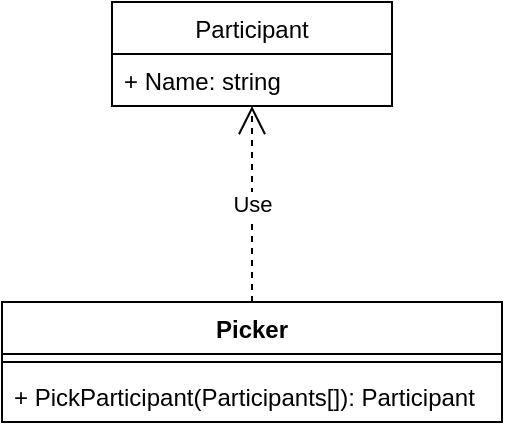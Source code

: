 <mxfile version="15.6.1" type="github">
  <diagram id="C5RBs43oDa-KdzZeNtuy" name="Page-1">
    <mxGraphModel dx="1422" dy="786" grid="1" gridSize="10" guides="1" tooltips="1" connect="1" arrows="1" fold="1" page="1" pageScale="1" pageWidth="827" pageHeight="1169" math="0" shadow="0">
      <root>
        <mxCell id="WIyWlLk6GJQsqaUBKTNV-0" />
        <mxCell id="WIyWlLk6GJQsqaUBKTNV-1" parent="WIyWlLk6GJQsqaUBKTNV-0" />
        <mxCell id="ApV3jQ9e0B8n8FwQHwEL-1" value="Participant" style="swimlane;fontStyle=0;childLayout=stackLayout;horizontal=1;startSize=26;fillColor=none;horizontalStack=0;resizeParent=1;resizeParentMax=0;resizeLast=0;collapsible=1;marginBottom=0;" vertex="1" parent="WIyWlLk6GJQsqaUBKTNV-1">
          <mxGeometry x="300" y="180" width="140" height="52" as="geometry" />
        </mxCell>
        <mxCell id="ApV3jQ9e0B8n8FwQHwEL-2" value="+ Name: string" style="text;strokeColor=none;fillColor=none;align=left;verticalAlign=top;spacingLeft=4;spacingRight=4;overflow=hidden;rotatable=0;points=[[0,0.5],[1,0.5]];portConstraint=eastwest;" vertex="1" parent="ApV3jQ9e0B8n8FwQHwEL-1">
          <mxGeometry y="26" width="140" height="26" as="geometry" />
        </mxCell>
        <mxCell id="ApV3jQ9e0B8n8FwQHwEL-9" value="Picker" style="swimlane;fontStyle=1;align=center;verticalAlign=top;childLayout=stackLayout;horizontal=1;startSize=26;horizontalStack=0;resizeParent=1;resizeParentMax=0;resizeLast=0;collapsible=1;marginBottom=0;" vertex="1" parent="WIyWlLk6GJQsqaUBKTNV-1">
          <mxGeometry x="245" y="330" width="250" height="60" as="geometry">
            <mxRectangle x="245" y="330" width="70" height="26" as="alternateBounds" />
          </mxGeometry>
        </mxCell>
        <mxCell id="ApV3jQ9e0B8n8FwQHwEL-11" value="" style="line;strokeWidth=1;fillColor=none;align=left;verticalAlign=middle;spacingTop=-1;spacingLeft=3;spacingRight=3;rotatable=0;labelPosition=right;points=[];portConstraint=eastwest;" vertex="1" parent="ApV3jQ9e0B8n8FwQHwEL-9">
          <mxGeometry y="26" width="250" height="8" as="geometry" />
        </mxCell>
        <object label="+ PickParticipant(Participants[]): Participant&#xa;" placeholders="1" id="ApV3jQ9e0B8n8FwQHwEL-12">
          <mxCell style="text;strokeColor=none;fillColor=none;align=left;verticalAlign=top;spacingLeft=4;spacingRight=4;overflow=hidden;rotatable=0;points=[[0,0.5],[1,0.5]];portConstraint=eastwest;" vertex="1" parent="ApV3jQ9e0B8n8FwQHwEL-9">
            <mxGeometry y="34" width="250" height="26" as="geometry" />
          </mxCell>
        </object>
        <mxCell id="ApV3jQ9e0B8n8FwQHwEL-14" value="Use" style="endArrow=open;endSize=12;dashed=1;html=1;rounded=0;exitX=0.5;exitY=0;exitDx=0;exitDy=0;" edge="1" parent="WIyWlLk6GJQsqaUBKTNV-1" source="ApV3jQ9e0B8n8FwQHwEL-9" target="ApV3jQ9e0B8n8FwQHwEL-1">
          <mxGeometry width="160" relative="1" as="geometry">
            <mxPoint x="410" y="510" as="sourcePoint" />
            <mxPoint x="490" y="400" as="targetPoint" />
          </mxGeometry>
        </mxCell>
      </root>
    </mxGraphModel>
  </diagram>
</mxfile>
